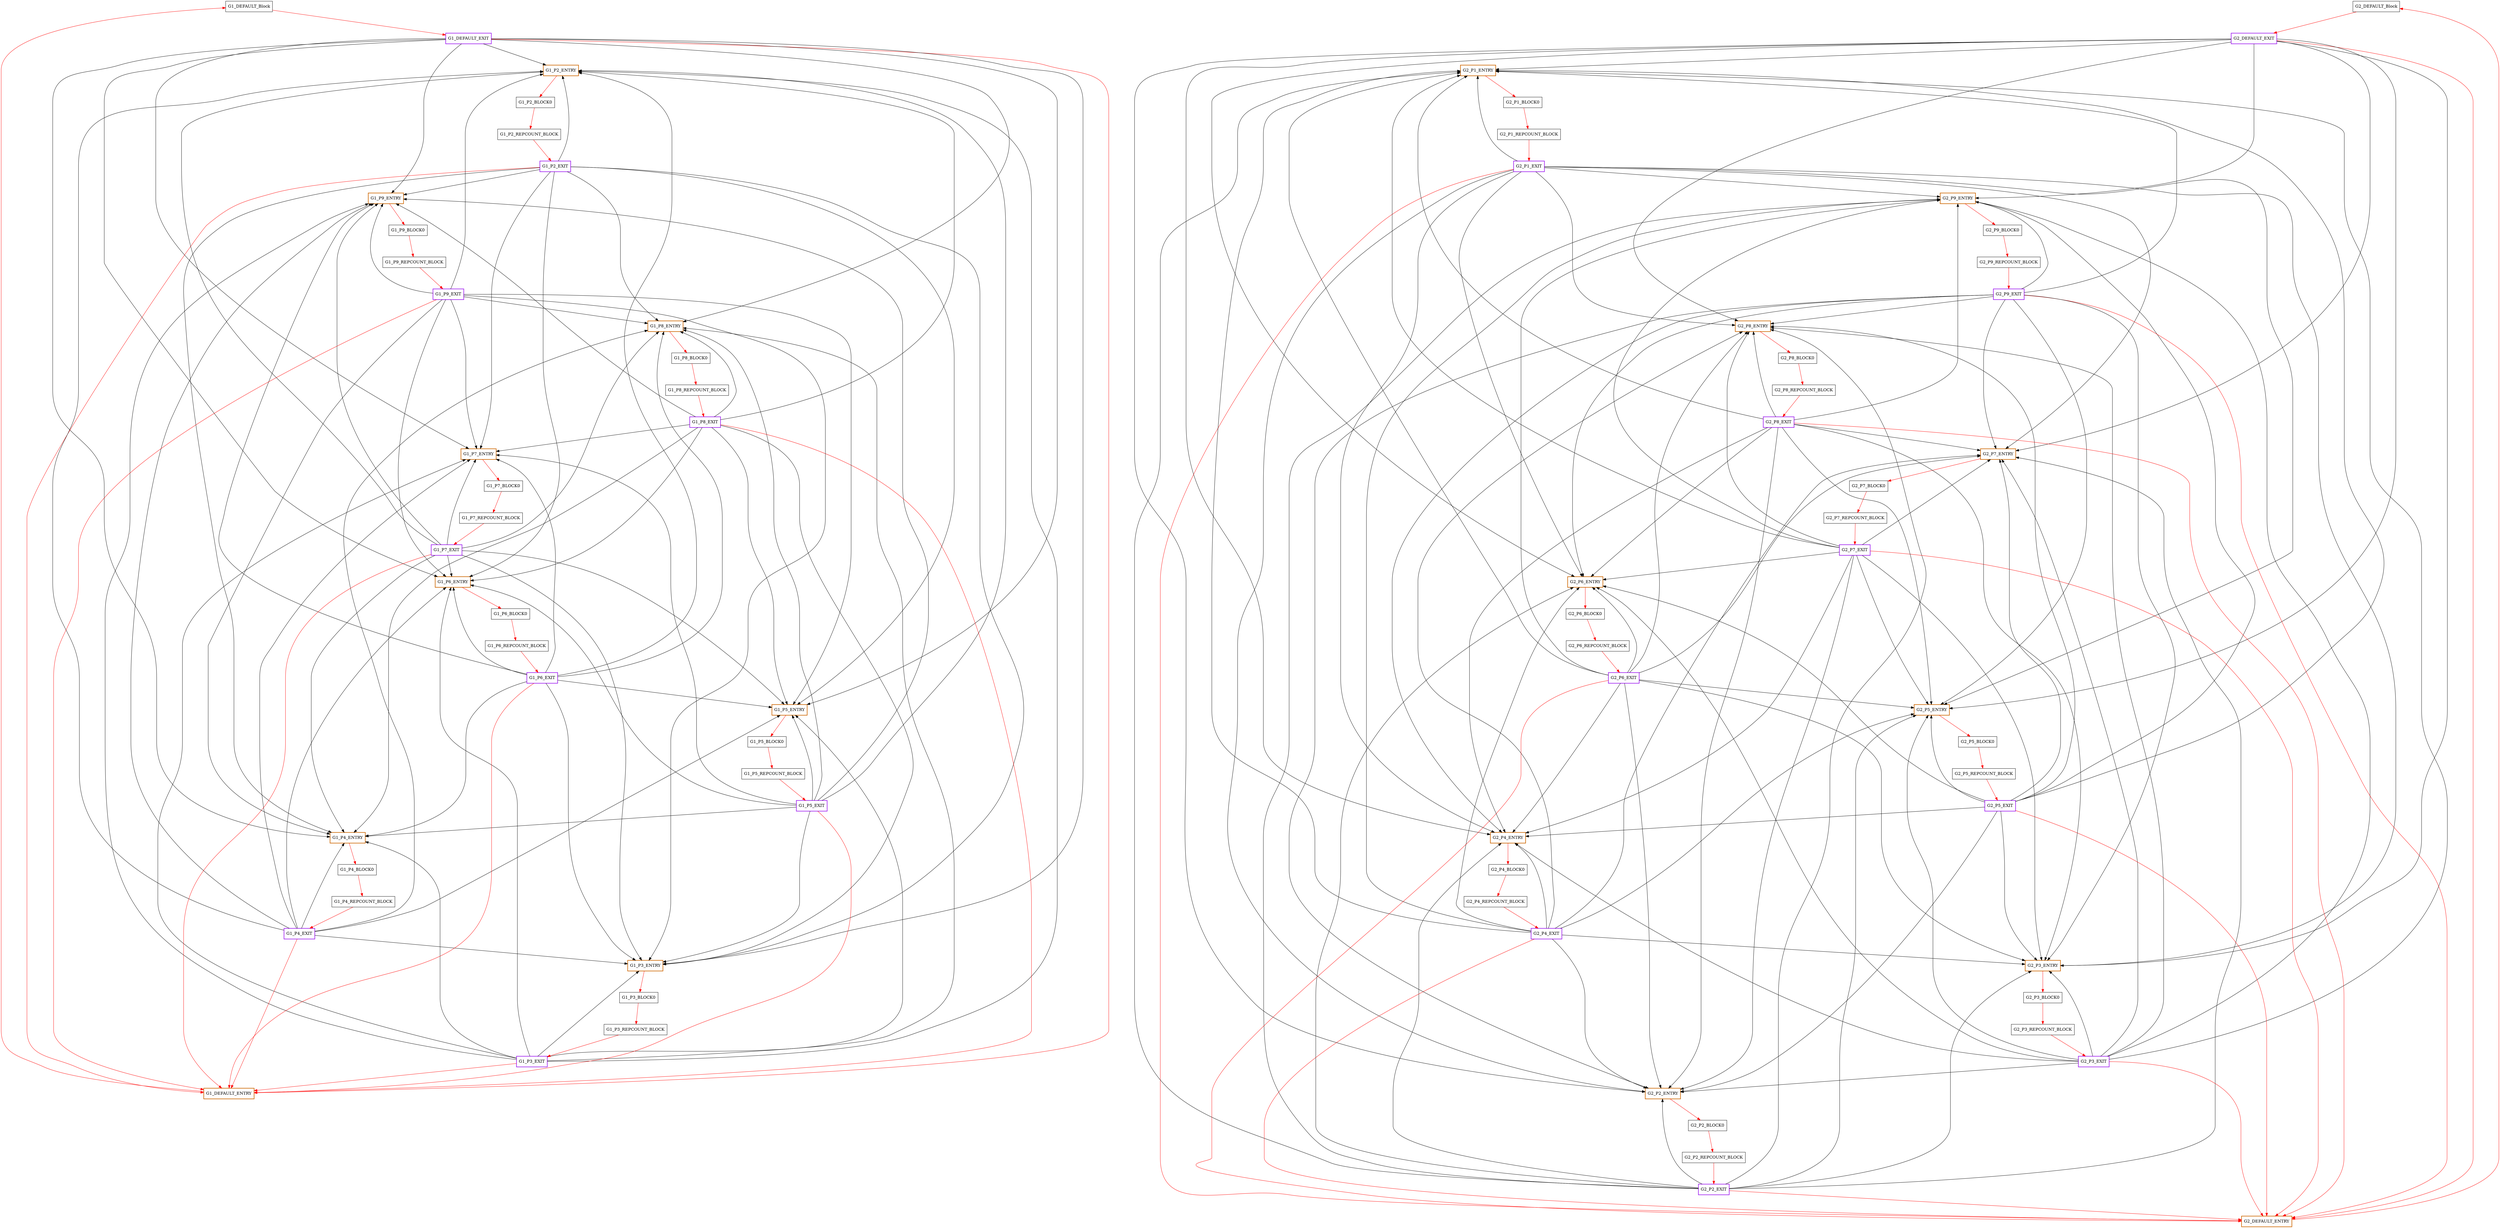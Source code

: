 digraph G {
graph [root="Demo",rankdir   = TB, nodesep           = 0.6, mindist     = 1.0, ranksep = 1.0, overlap = false]
node [style     = "filled", fillcolor = "white", color = "black"]
G1_DEFAULT_Block[cpu="0", flags="0x00000007", type="block", tperiod="100000000", pattern="G1_DEFAULT", patentry="false", patexit="false", beamproc="undefined", bpentry="false", bpexit="false", qlo="false", qhi="false", qil="false", shape     = "rectangle", fillcolor = "white"];
G1_DEFAULT_ENTRY[cpu="0", flags="0x00002007", type="block", tperiod="100000000", pattern="G1_DEFAULT", patentry="true", patexit="false", beamproc="undefined", bpentry="false", bpexit="false", qlo="false", qhi="false", qil="false", shape     = "rectangle", fillcolor = "white", penwidth=2, color = "darkorange3"];
G1_DEFAULT_EXIT[cpu="0", flags="0x00108007", type="block", tperiod="100000000", pattern="G1_DEFAULT", patentry="false", patexit="true", beamproc="undefined", bpentry="false", bpexit="false", qlo="true", qhi="false", qil="false", shape     = "rectangle", fillcolor = "white", penwidth=2, color = "purple"];
G1_P2_BLOCK0[cpu="0", flags="0x00000007", type="block", tperiod="100000000", pattern="G1_P2", patentry="false", patexit="false", beamproc="undefined", bpentry="false", bpexit="false", qlo="false", qhi="false", qil="false", shape     = "rectangle", fillcolor = "white"];
G1_P2_ENTRY[cpu="0", flags="0x00002007", type="block", tperiod="100000000", pattern="G1_P2", patentry="true", patexit="false", beamproc="undefined", bpentry="false", bpexit="false", qlo="false", qhi="false", qil="false", shape     = "rectangle", fillcolor = "white", penwidth=2, color = "darkorange3"];
G1_P2_EXIT[cpu="0", flags="0x00708007", type="block", tperiod="100000000", pattern="G1_P2", patentry="false", patexit="true", beamproc="undefined", bpentry="false", bpexit="false", qlo="true", qhi="true", qil="true", shape     = "rectangle", fillcolor = "white", penwidth=2, color = "purple"];
G1_P2_REPCOUNT_BLOCK[cpu="0", flags="0x00100007", type="block", tperiod="0", pattern="G1_P2", patentry="false", patexit="false", beamproc="undefined", bpentry="false", bpexit="false", qlo="true", qhi="false", qil="false", shape     = "rectangle", fillcolor = "white"];
G1_P3_BLOCK0[cpu="0", flags="0x00000007", type="block", tperiod="100000000", pattern="G1_P3", patentry="false", patexit="false", beamproc="undefined", bpentry="false", bpexit="false", qlo="false", qhi="false", qil="false", shape     = "rectangle", fillcolor = "white"];
G1_P3_ENTRY[cpu="0", flags="0x00002007", type="block", tperiod="100000000", pattern="G1_P3", patentry="true", patexit="false", beamproc="undefined", bpentry="false", bpexit="false", qlo="false", qhi="false", qil="false", shape     = "rectangle", fillcolor = "white", penwidth=2, color = "darkorange3"];
G1_P3_EXIT[cpu="0", flags="0x00708007", type="block", tperiod="100000000", pattern="G1_P3", patentry="false", patexit="true", beamproc="undefined", bpentry="false", bpexit="false", qlo="true", qhi="true", qil="true", shape     = "rectangle", fillcolor = "white", penwidth=2, color = "purple"];
G1_P3_REPCOUNT_BLOCK[cpu="0", flags="0x00100007", type="block", tperiod="0", pattern="G1_P3", patentry="false", patexit="false", beamproc="undefined", bpentry="false", bpexit="false", qlo="true", qhi="false", qil="false", shape     = "rectangle", fillcolor = "white"];
G1_P4_BLOCK0[cpu="0", flags="0x00000007", type="block", tperiod="100000000", pattern="G1_P4", patentry="false", patexit="false", beamproc="undefined", bpentry="false", bpexit="false", qlo="false", qhi="false", qil="false", shape     = "rectangle", fillcolor = "white"];
G1_P4_ENTRY[cpu="0", flags="0x00002007", type="block", tperiod="100000000", pattern="G1_P4", patentry="true", patexit="false", beamproc="undefined", bpentry="false", bpexit="false", qlo="false", qhi="false", qil="false", shape     = "rectangle", fillcolor = "white", penwidth=2, color = "darkorange3"];
G1_P4_EXIT[cpu="0", flags="0x00708007", type="block", tperiod="100000000", pattern="G1_P4", patentry="false", patexit="true", beamproc="undefined", bpentry="false", bpexit="false", qlo="true", qhi="true", qil="true", shape     = "rectangle", fillcolor = "white", penwidth=2, color = "purple"];
G1_P4_REPCOUNT_BLOCK[cpu="0", flags="0x00100007", type="block", tperiod="0", pattern="G1_P4", patentry="false", patexit="false", beamproc="undefined", bpentry="false", bpexit="false", qlo="true", qhi="false", qil="false", shape     = "rectangle", fillcolor = "white"];
G1_P5_BLOCK0[cpu="0", flags="0x00000007", type="block", tperiod="100000000", pattern="G1_P5", patentry="false", patexit="false", beamproc="undefined", bpentry="false", bpexit="false", qlo="false", qhi="false", qil="false", shape     = "rectangle", fillcolor = "white"];
G1_P5_ENTRY[cpu="0", flags="0x00002007", type="block", tperiod="100000000", pattern="G1_P5", patentry="true", patexit="false", beamproc="undefined", bpentry="false", bpexit="false", qlo="false", qhi="false", qil="false", shape     = "rectangle", fillcolor = "white", penwidth=2, color = "darkorange3"];
G1_P5_EXIT[cpu="0", flags="0x00708007", type="block", tperiod="100000000", pattern="G1_P5", patentry="false", patexit="true", beamproc="undefined", bpentry="false", bpexit="false", qlo="true", qhi="true", qil="true", shape     = "rectangle", fillcolor = "white", penwidth=2, color = "purple"];
G1_P5_REPCOUNT_BLOCK[cpu="0", flags="0x00100007", type="block", tperiod="0", pattern="G1_P5", patentry="false", patexit="false", beamproc="undefined", bpentry="false", bpexit="false", qlo="true", qhi="false", qil="false", shape     = "rectangle", fillcolor = "white"];
G1_P6_BLOCK0[cpu="0", flags="0x00000007", type="block", tperiod="100000000", pattern="G1_P6", patentry="false", patexit="false", beamproc="undefined", bpentry="false", bpexit="false", qlo="false", qhi="false", qil="false", shape     = "rectangle", fillcolor = "white"];
G1_P6_ENTRY[cpu="0", flags="0x00002007", type="block", tperiod="100000000", pattern="G1_P6", patentry="true", patexit="false", beamproc="undefined", bpentry="false", bpexit="false", qlo="false", qhi="false", qil="false", shape     = "rectangle", fillcolor = "white", penwidth=2, color = "darkorange3"];
G1_P6_EXIT[cpu="0", flags="0x00708007", type="block", tperiod="100000000", pattern="G1_P6", patentry="false", patexit="true", beamproc="undefined", bpentry="false", bpexit="false", qlo="true", qhi="true", qil="true", shape     = "rectangle", fillcolor = "white", penwidth=2, color = "purple"];
G1_P6_REPCOUNT_BLOCK[cpu="0", flags="0x00100007", type="block", tperiod="0", pattern="G1_P6", patentry="false", patexit="false", beamproc="undefined", bpentry="false", bpexit="false", qlo="true", qhi="false", qil="false", shape     = "rectangle", fillcolor = "white"];
G1_P7_BLOCK0[cpu="0", flags="0x00000007", type="block", tperiod="100000000", pattern="G1_P7", patentry="false", patexit="false", beamproc="undefined", bpentry="false", bpexit="false", qlo="false", qhi="false", qil="false", shape     = "rectangle", fillcolor = "white"];
G1_P7_ENTRY[cpu="0", flags="0x00002007", type="block", tperiod="100000000", pattern="G1_P7", patentry="true", patexit="false", beamproc="undefined", bpentry="false", bpexit="false", qlo="false", qhi="false", qil="false", shape     = "rectangle", fillcolor = "white", penwidth=2, color = "darkorange3"];
G1_P7_EXIT[cpu="0", flags="0x00708007", type="block", tperiod="100000000", pattern="G1_P7", patentry="false", patexit="true", beamproc="undefined", bpentry="false", bpexit="false", qlo="true", qhi="true", qil="true", shape     = "rectangle", fillcolor = "white", penwidth=2, color = "purple"];
G1_P7_REPCOUNT_BLOCK[cpu="0", flags="0x00100007", type="block", tperiod="0", pattern="G1_P7", patentry="false", patexit="false", beamproc="undefined", bpentry="false", bpexit="false", qlo="true", qhi="false", qil="false", shape     = "rectangle", fillcolor = "white"];
G1_P8_BLOCK0[cpu="0", flags="0x00000007", type="block", tperiod="100000000", pattern="G1_P8", patentry="false", patexit="false", beamproc="undefined", bpentry="false", bpexit="false", qlo="false", qhi="false", qil="false", shape     = "rectangle", fillcolor = "white"];
G1_P8_ENTRY[cpu="0", flags="0x00002007", type="block", tperiod="100000000", pattern="G1_P8", patentry="true", patexit="false", beamproc="undefined", bpentry="false", bpexit="false", qlo="false", qhi="false", qil="false", shape     = "rectangle", fillcolor = "white", penwidth=2, color = "darkorange3"];
G1_P8_EXIT[cpu="0", flags="0x00708007", type="block", tperiod="100000000", pattern="G1_P8", patentry="false", patexit="true", beamproc="undefined", bpentry="false", bpexit="false", qlo="true", qhi="true", qil="true", shape     = "rectangle", fillcolor = "white", penwidth=2, color = "purple"];
G1_P8_REPCOUNT_BLOCK[cpu="0", flags="0x00100007", type="block", tperiod="0", pattern="G1_P8", patentry="false", patexit="false", beamproc="undefined", bpentry="false", bpexit="false", qlo="true", qhi="false", qil="false", shape     = "rectangle", fillcolor = "white"];
G1_P9_BLOCK0[cpu="0", flags="0x00000007", type="block", tperiod="100000000", pattern="G1_P9", patentry="false", patexit="false", beamproc="undefined", bpentry="false", bpexit="false", qlo="false", qhi="false", qil="false", shape     = "rectangle", fillcolor = "white"];
G1_P9_ENTRY[cpu="0", flags="0x00002007", type="block", tperiod="100000000", pattern="G1_P9", patentry="true", patexit="false", beamproc="undefined", bpentry="false", bpexit="false", qlo="false", qhi="false", qil="false", shape     = "rectangle", fillcolor = "white", penwidth=2, color = "darkorange3"];
G1_P9_EXIT[cpu="0", flags="0x00708007", type="block", tperiod="100000000", pattern="G1_P9", patentry="false", patexit="true", beamproc="undefined", bpentry="false", bpexit="false", qlo="true", qhi="true", qil="true", shape     = "rectangle", fillcolor = "white", penwidth=2, color = "purple"];
G1_P9_REPCOUNT_BLOCK[cpu="0", flags="0x00100007", type="block", tperiod="0", pattern="G1_P9", patentry="false", patexit="false", beamproc="undefined", bpentry="false", bpexit="false", qlo="true", qhi="false", qil="false", shape     = "rectangle", fillcolor = "white"];
G2_DEFAULT_Block[cpu="1", flags="0x00000007", type="block", tperiod="100000000", pattern="G2_DEFAULT", patentry="false", patexit="false", beamproc="undefined", bpentry="false", bpexit="false", qlo="false", qhi="false", qil="false", shape     = "rectangle", fillcolor = "white"];
G2_DEFAULT_ENTRY[cpu="1", flags="0x00002007", type="block", tperiod="100000000", pattern="G2_DEFAULT", patentry="true", patexit="false", beamproc="undefined", bpentry="false", bpexit="false", qlo="false", qhi="false", qil="false", shape     = "rectangle", fillcolor = "white", penwidth=2, color = "darkorange3"];
G2_DEFAULT_EXIT[cpu="1", flags="0x00108007", type="block", tperiod="100000000", pattern="G2_DEFAULT", patentry="false", patexit="true", beamproc="undefined", bpentry="false", bpexit="false", qlo="true", qhi="false", qil="false", shape     = "rectangle", fillcolor = "white", penwidth=2, color = "purple"];
G2_P1_BLOCK0[cpu="1", flags="0x00000007", type="block", tperiod="100000000", pattern="G2_P1", patentry="false", patexit="false", beamproc="undefined", bpentry="false", bpexit="false", qlo="false", qhi="false", qil="false", shape     = "rectangle", fillcolor = "white"];
G2_P1_ENTRY[cpu="1", flags="0x00002007", type="block", tperiod="100000000", pattern="G2_P1", patentry="true", patexit="false", beamproc="undefined", bpentry="false", bpexit="false", qlo="false", qhi="false", qil="false", shape     = "rectangle", fillcolor = "white", penwidth=2, color = "darkorange3"];
G2_P1_EXIT[cpu="1", flags="0x00708007", type="block", tperiod="100000000", pattern="G2_P1", patentry="false", patexit="true", beamproc="undefined", bpentry="false", bpexit="false", qlo="true", qhi="true", qil="true", shape     = "rectangle", fillcolor = "white", penwidth=2, color = "purple"];
G2_P1_REPCOUNT_BLOCK[cpu="1", flags="0x00100007", type="block", tperiod="0", pattern="G2_P1", patentry="false", patexit="false", beamproc="undefined", bpentry="false", bpexit="false", qlo="true", qhi="false", qil="false", shape     = "rectangle", fillcolor = "white"];
G2_P2_BLOCK0[cpu="1", flags="0x00000007", type="block", tperiod="100000000", pattern="G2_P2", patentry="false", patexit="false", beamproc="undefined", bpentry="false", bpexit="false", qlo="false", qhi="false", qil="false", shape     = "rectangle", fillcolor = "white"];
G2_P2_ENTRY[cpu="1", flags="0x00002007", type="block", tperiod="100000000", pattern="G2_P2", patentry="true", patexit="false", beamproc="undefined", bpentry="false", bpexit="false", qlo="false", qhi="false", qil="false", shape     = "rectangle", fillcolor = "white", penwidth=2, color = "darkorange3"];
G2_P2_EXIT[cpu="1", flags="0x00708007", type="block", tperiod="100000000", pattern="G2_P2", patentry="false", patexit="true", beamproc="undefined", bpentry="false", bpexit="false", qlo="true", qhi="true", qil="true", shape     = "rectangle", fillcolor = "white", penwidth=2, color = "purple"];
G2_P2_REPCOUNT_BLOCK[cpu="1", flags="0x00100007", type="block", tperiod="0", pattern="G2_P2", patentry="false", patexit="false", beamproc="undefined", bpentry="false", bpexit="false", qlo="true", qhi="false", qil="false", shape     = "rectangle", fillcolor = "white"];
G2_P3_BLOCK0[cpu="1", flags="0x00000007", type="block", tperiod="100000000", pattern="G2_P3", patentry="false", patexit="false", beamproc="undefined", bpentry="false", bpexit="false", qlo="false", qhi="false", qil="false", shape     = "rectangle", fillcolor = "white"];
G2_P3_ENTRY[cpu="1", flags="0x00002007", type="block", tperiod="100000000", pattern="G2_P3", patentry="true", patexit="false", beamproc="undefined", bpentry="false", bpexit="false", qlo="false", qhi="false", qil="false", shape     = "rectangle", fillcolor = "white", penwidth=2, color = "darkorange3"];
G2_P3_EXIT[cpu="1", flags="0x00708007", type="block", tperiod="100000000", pattern="G2_P3", patentry="false", patexit="true", beamproc="undefined", bpentry="false", bpexit="false", qlo="true", qhi="true", qil="true", shape     = "rectangle", fillcolor = "white", penwidth=2, color = "purple"];
G2_P3_REPCOUNT_BLOCK[cpu="1", flags="0x00100007", type="block", tperiod="0", pattern="G2_P3", patentry="false", patexit="false", beamproc="undefined", bpentry="false", bpexit="false", qlo="true", qhi="false", qil="false", shape     = "rectangle", fillcolor = "white"];
G2_P4_BLOCK0[cpu="1", flags="0x00000007", type="block", tperiod="100000000", pattern="G2_P4", patentry="false", patexit="false", beamproc="undefined", bpentry="false", bpexit="false", qlo="false", qhi="false", qil="false", shape     = "rectangle", fillcolor = "white"];
G2_P4_ENTRY[cpu="1", flags="0x00002007", type="block", tperiod="100000000", pattern="G2_P4", patentry="true", patexit="false", beamproc="undefined", bpentry="false", bpexit="false", qlo="false", qhi="false", qil="false", shape     = "rectangle", fillcolor = "white", penwidth=2, color = "darkorange3"];
G2_P4_EXIT[cpu="1", flags="0x00708007", type="block", tperiod="100000000", pattern="G2_P4", patentry="false", patexit="true", beamproc="undefined", bpentry="false", bpexit="false", qlo="true", qhi="true", qil="true", shape     = "rectangle", fillcolor = "white", penwidth=2, color = "purple"];
G2_P4_REPCOUNT_BLOCK[cpu="1", flags="0x00100007", type="block", tperiod="0", pattern="G2_P4", patentry="false", patexit="false", beamproc="undefined", bpentry="false", bpexit="false", qlo="true", qhi="false", qil="false", shape     = "rectangle", fillcolor = "white"];
G2_P5_BLOCK0[cpu="1", flags="0x00000007", type="block", tperiod="100000000", pattern="G2_P5", patentry="false", patexit="false", beamproc="undefined", bpentry="false", bpexit="false", qlo="false", qhi="false", qil="false", shape     = "rectangle", fillcolor = "white"];
G2_P5_ENTRY[cpu="1", flags="0x00002007", type="block", tperiod="100000000", pattern="G2_P5", patentry="true", patexit="false", beamproc="undefined", bpentry="false", bpexit="false", qlo="false", qhi="false", qil="false", shape     = "rectangle", fillcolor = "white", penwidth=2, color = "darkorange3"];
G2_P5_EXIT[cpu="1", flags="0x00708007", type="block", tperiod="100000000", pattern="G2_P5", patentry="false", patexit="true", beamproc="undefined", bpentry="false", bpexit="false", qlo="true", qhi="true", qil="true", shape     = "rectangle", fillcolor = "white", penwidth=2, color = "purple"];
G2_P5_REPCOUNT_BLOCK[cpu="1", flags="0x00100007", type="block", tperiod="0", pattern="G2_P5", patentry="false", patexit="false", beamproc="undefined", bpentry="false", bpexit="false", qlo="true", qhi="false", qil="false", shape     = "rectangle", fillcolor = "white"];
G2_P6_BLOCK0[cpu="1", flags="0x00000007", type="block", tperiod="100000000", pattern="G2_P6", patentry="false", patexit="false", beamproc="undefined", bpentry="false", bpexit="false", qlo="false", qhi="false", qil="false", shape     = "rectangle", fillcolor = "white"];
G2_P6_ENTRY[cpu="1", flags="0x00002007", type="block", tperiod="100000000", pattern="G2_P6", patentry="true", patexit="false", beamproc="undefined", bpentry="false", bpexit="false", qlo="false", qhi="false", qil="false", shape     = "rectangle", fillcolor = "white", penwidth=2, color = "darkorange3"];
G2_P6_EXIT[cpu="1", flags="0x00708007", type="block", tperiod="100000000", pattern="G2_P6", patentry="false", patexit="true", beamproc="undefined", bpentry="false", bpexit="false", qlo="true", qhi="true", qil="true", shape     = "rectangle", fillcolor = "white", penwidth=2, color = "purple"];
G2_P6_REPCOUNT_BLOCK[cpu="1", flags="0x00100007", type="block", tperiod="0", pattern="G2_P6", patentry="false", patexit="false", beamproc="undefined", bpentry="false", bpexit="false", qlo="true", qhi="false", qil="false", shape     = "rectangle", fillcolor = "white"];
G2_P7_BLOCK0[cpu="1", flags="0x00000007", type="block", tperiod="100000000", pattern="G2_P7", patentry="false", patexit="false", beamproc="undefined", bpentry="false", bpexit="false", qlo="false", qhi="false", qil="false", shape     = "rectangle", fillcolor = "white"];
G2_P7_ENTRY[cpu="1", flags="0x00002007", type="block", tperiod="100000000", pattern="G2_P7", patentry="true", patexit="false", beamproc="undefined", bpentry="false", bpexit="false", qlo="false", qhi="false", qil="false", shape     = "rectangle", fillcolor = "white", penwidth=2, color = "darkorange3"];
G2_P7_EXIT[cpu="1", flags="0x00708007", type="block", tperiod="100000000", pattern="G2_P7", patentry="false", patexit="true", beamproc="undefined", bpentry="false", bpexit="false", qlo="true", qhi="true", qil="true", shape     = "rectangle", fillcolor = "white", penwidth=2, color = "purple"];
G2_P7_REPCOUNT_BLOCK[cpu="1", flags="0x00100007", type="block", tperiod="0", pattern="G2_P7", patentry="false", patexit="false", beamproc="undefined", bpentry="false", bpexit="false", qlo="true", qhi="false", qil="false", shape     = "rectangle", fillcolor = "white"];
G2_P8_BLOCK0[cpu="1", flags="0x00000007", type="block", tperiod="100000000", pattern="G2_P8", patentry="false", patexit="false", beamproc="undefined", bpentry="false", bpexit="false", qlo="false", qhi="false", qil="false", shape     = "rectangle", fillcolor = "white"];
G2_P8_ENTRY[cpu="1", flags="0x00002007", type="block", tperiod="100000000", pattern="G2_P8", patentry="true", patexit="false", beamproc="undefined", bpentry="false", bpexit="false", qlo="false", qhi="false", qil="false", shape     = "rectangle", fillcolor = "white", penwidth=2, color = "darkorange3"];
G2_P8_EXIT[cpu="1", flags="0x00708007", type="block", tperiod="100000000", pattern="G2_P8", patentry="false", patexit="true", beamproc="undefined", bpentry="false", bpexit="false", qlo="true", qhi="true", qil="true", shape     = "rectangle", fillcolor = "white", penwidth=2, color = "purple"];
G2_P8_REPCOUNT_BLOCK[cpu="1", flags="0x00100007", type="block", tperiod="0", pattern="G2_P8", patentry="false", patexit="false", beamproc="undefined", bpentry="false", bpexit="false", qlo="true", qhi="false", qil="false", shape     = "rectangle", fillcolor = "white"];
G2_P9_BLOCK0[cpu="1", flags="0x00000007", type="block", tperiod="100000000", pattern="G2_P9", patentry="false", patexit="false", beamproc="undefined", bpentry="false", bpexit="false", qlo="false", qhi="false", qil="false", shape     = "rectangle", fillcolor = "white"];
G2_P9_ENTRY[cpu="1", flags="0x00002007", type="block", tperiod="100000000", pattern="G2_P9", patentry="true", patexit="false", beamproc="undefined", bpentry="false", bpexit="false", qlo="false", qhi="false", qil="false", shape     = "rectangle", fillcolor = "white", penwidth=2, color = "darkorange3"];
G2_P9_EXIT[cpu="1", flags="0x00708007", type="block", tperiod="100000000", pattern="G2_P9", patentry="false", patexit="true", beamproc="undefined", bpentry="false", bpexit="false", qlo="true", qhi="true", qil="true", shape     = "rectangle", fillcolor = "white", penwidth=2, color = "purple"];
G2_P9_REPCOUNT_BLOCK[cpu="1", flags="0x00100007", type="block", tperiod="0", pattern="G2_P9", patentry="false", patexit="false", beamproc="undefined", bpentry="false", bpexit="false", qlo="true", qhi="false", qil="false", shape     = "rectangle", fillcolor = "white"];
G2_P9_ENTRY->G2_P9_BLOCK0 [type="defdst", color     = "red"];
G2_P8_BLOCK0->G2_P8_REPCOUNT_BLOCK [type="defdst", color     = "red"];
G2_P7_ENTRY->G2_P7_BLOCK0 [type="defdst", color     = "red"];
G2_P5_BLOCK0->G2_P5_REPCOUNT_BLOCK [type="defdst", color     = "red"];
G2_P4_ENTRY->G2_P4_BLOCK0 [type="defdst", color     = "red"];
G2_P4_BLOCK0->G2_P4_REPCOUNT_BLOCK [type="defdst", color     = "red"];
G2_P2_BLOCK0->G2_P2_REPCOUNT_BLOCK [type="defdst", color     = "red"];
G2_P1_ENTRY->G2_P1_BLOCK0 [type="defdst", color     = "red"];
G2_P1_BLOCK0->G2_P1_REPCOUNT_BLOCK [type="defdst", color     = "red"];
G2_DEFAULT_Block->G2_DEFAULT_EXIT [type="defdst", color     = "red"];
G2_P7_BLOCK0->G2_P7_REPCOUNT_BLOCK [type="defdst", color     = "red"];
G1_P7_BLOCK0->G1_P7_REPCOUNT_BLOCK [type="defdst", color     = "red"];
G1_P2_BLOCK0->G1_P2_REPCOUNT_BLOCK [type="defdst", color     = "red"];
G1_DEFAULT_Block->G1_DEFAULT_EXIT [type="defdst", color     = "red"];
G2_P3_BLOCK0->G2_P3_REPCOUNT_BLOCK [type="defdst", color     = "red"];
G2_DEFAULT_ENTRY->G2_DEFAULT_Block [type="defdst", color     = "red"];
G2_P8_ENTRY->G2_P8_BLOCK0 [type="defdst", color     = "red"];
G1_P9_BLOCK0->G1_P9_REPCOUNT_BLOCK [type="defdst", color     = "red"];
G2_P6_BLOCK0->G2_P6_REPCOUNT_BLOCK [type="defdst", color     = "red"];
G1_P4_BLOCK0->G1_P4_REPCOUNT_BLOCK [type="defdst", color     = "red"];
G2_P9_BLOCK0->G2_P9_REPCOUNT_BLOCK [type="defdst", color     = "red"];
G2_P3_ENTRY->G2_P3_BLOCK0 [type="defdst", color     = "red"];
G1_P8_ENTRY->G1_P8_BLOCK0 [type="defdst", color     = "red"];
G1_DEFAULT_ENTRY->G1_DEFAULT_Block [type="defdst", color     = "red"];
G2_P6_ENTRY->G2_P6_BLOCK0 [type="defdst", color     = "red"];
G1_P8_BLOCK0->G1_P8_REPCOUNT_BLOCK [type="defdst", color     = "red"];
G2_P5_ENTRY->G2_P5_BLOCK0 [type="defdst", color     = "red"];
G1_P7_ENTRY->G1_P7_BLOCK0 [type="defdst", color     = "red"];
G1_P5_BLOCK0->G1_P5_REPCOUNT_BLOCK [type="defdst", color     = "red"];
G1_P6_BLOCK0->G1_P6_REPCOUNT_BLOCK [type="defdst", color     = "red"];
G1_P5_ENTRY->G1_P5_BLOCK0 [type="defdst", color     = "red"];
G1_P3_BLOCK0->G1_P3_REPCOUNT_BLOCK [type="defdst", color     = "red"];
G1_P2_ENTRY->G1_P2_BLOCK0 [type="defdst", color     = "red"];
G1_P3_ENTRY->G1_P3_BLOCK0 [type="defdst", color     = "red"];
G1_P9_ENTRY->G1_P9_BLOCK0 [type="defdst", color     = "red"];
G1_P4_ENTRY->G1_P4_BLOCK0 [type="defdst", color     = "red"];
G2_P2_ENTRY->G2_P2_BLOCK0 [type="defdst", color     = "red"];
G1_P6_ENTRY->G1_P6_BLOCK0 [type="defdst", color     = "red"];
G2_P3_REPCOUNT_BLOCK->G2_P3_EXIT [type="defdst", color     = "red"];
G2_P8_REPCOUNT_BLOCK->G2_P8_EXIT [type="defdst", color     = "red"];
G2_P1_REPCOUNT_BLOCK->G2_P1_EXIT [type="defdst", color     = "red"];
G1_P8_REPCOUNT_BLOCK->G1_P8_EXIT [type="defdst", color     = "red"];
G2_P4_EXIT->G2_DEFAULT_ENTRY [type="defdst", color     = "red"];
G2_P4_EXIT->G2_P1_ENTRY [type="altdst", color     = "black"];
G2_P4_EXIT->G2_P2_ENTRY [type="altdst", color     = "black"];
G2_P4_EXIT->G2_P3_ENTRY [type="altdst", color     = "black"];
G2_P4_EXIT->G2_P4_ENTRY [type="altdst", color     = "black"];
G2_P4_EXIT->G2_P5_ENTRY [type="altdst", color     = "black"];
G2_P4_EXIT->G2_P6_ENTRY [type="altdst", color     = "black"];
G2_P4_EXIT->G2_P7_ENTRY [type="altdst", color     = "black"];
G2_P4_EXIT->G2_P8_ENTRY [type="altdst", color     = "black"];
G2_P4_EXIT->G2_P9_ENTRY [type="altdst", color     = "black"];
G1_P3_REPCOUNT_BLOCK->G1_P3_EXIT [type="defdst", color     = "red"];
G1_P9_EXIT->G1_DEFAULT_ENTRY [type="defdst", color     = "red"];
G1_P9_EXIT->G1_P2_ENTRY [type="altdst", color     = "black"];
G1_P9_EXIT->G1_P3_ENTRY [type="altdst", color     = "black"];
G1_P9_EXIT->G1_P4_ENTRY [type="altdst", color     = "black"];
G1_P9_EXIT->G1_P5_ENTRY [type="altdst", color     = "black"];
G1_P9_EXIT->G1_P6_ENTRY [type="altdst", color     = "black"];
G1_P9_EXIT->G1_P7_ENTRY [type="altdst", color     = "black"];
G1_P9_EXIT->G1_P8_ENTRY [type="altdst", color     = "black"];
G1_P9_EXIT->G1_P9_ENTRY [type="altdst", color     = "black"];
G1_P7_EXIT->G1_DEFAULT_ENTRY [type="defdst", color     = "red"];
G1_P7_EXIT->G1_P2_ENTRY [type="altdst", color     = "black"];
G1_P7_EXIT->G1_P3_ENTRY [type="altdst", color     = "black"];
G1_P7_EXIT->G1_P4_ENTRY [type="altdst", color     = "black"];
G1_P7_EXIT->G1_P5_ENTRY [type="altdst", color     = "black"];
G1_P7_EXIT->G1_P6_ENTRY [type="altdst", color     = "black"];
G1_P7_EXIT->G1_P7_ENTRY [type="altdst", color     = "black"];
G1_P7_EXIT->G1_P8_ENTRY [type="altdst", color     = "black"];
G1_P7_EXIT->G1_P9_ENTRY [type="altdst", color     = "black"];
G1_P8_EXIT->G1_DEFAULT_ENTRY [type="defdst", color     = "red"];
G1_P8_EXIT->G1_P2_ENTRY [type="altdst", color     = "black"];
G1_P8_EXIT->G1_P3_ENTRY [type="altdst", color     = "black"];
G1_P8_EXIT->G1_P4_ENTRY [type="altdst", color     = "black"];
G1_P8_EXIT->G1_P5_ENTRY [type="altdst", color     = "black"];
G1_P8_EXIT->G1_P6_ENTRY [type="altdst", color     = "black"];
G1_P8_EXIT->G1_P7_ENTRY [type="altdst", color     = "black"];
G1_P8_EXIT->G1_P8_ENTRY [type="altdst", color     = "black"];
G1_P8_EXIT->G1_P9_ENTRY [type="altdst", color     = "black"];
G1_P6_REPCOUNT_BLOCK->G1_P6_EXIT [type="defdst", color     = "red"];
G1_P6_EXIT->G1_DEFAULT_ENTRY [type="defdst", color     = "red"];
G1_P6_EXIT->G1_P2_ENTRY [type="altdst", color     = "black"];
G1_P6_EXIT->G1_P3_ENTRY [type="altdst", color     = "black"];
G1_P6_EXIT->G1_P4_ENTRY [type="altdst", color     = "black"];
G1_P6_EXIT->G1_P5_ENTRY [type="altdst", color     = "black"];
G1_P6_EXIT->G1_P6_ENTRY [type="altdst", color     = "black"];
G1_P6_EXIT->G1_P7_ENTRY [type="altdst", color     = "black"];
G1_P6_EXIT->G1_P8_ENTRY [type="altdst", color     = "black"];
G1_P6_EXIT->G1_P9_ENTRY [type="altdst", color     = "black"];
G1_DEFAULT_EXIT->G1_DEFAULT_ENTRY [type="defdst", color     = "red"];
G1_DEFAULT_EXIT->G1_P2_ENTRY [type="altdst", color     = "black"];
G1_DEFAULT_EXIT->G1_P3_ENTRY [type="altdst", color     = "black"];
G1_DEFAULT_EXIT->G1_P4_ENTRY [type="altdst", color     = "black"];
G1_DEFAULT_EXIT->G1_P5_ENTRY [type="altdst", color     = "black"];
G1_DEFAULT_EXIT->G1_P6_ENTRY [type="altdst", color     = "black"];
G1_DEFAULT_EXIT->G1_P7_ENTRY [type="altdst", color     = "black"];
G1_DEFAULT_EXIT->G1_P8_ENTRY [type="altdst", color     = "black"];
G1_DEFAULT_EXIT->G1_P9_ENTRY [type="altdst", color     = "black"];
G2_P2_EXIT->G2_DEFAULT_ENTRY [type="defdst", color     = "red"];
G2_P2_EXIT->G2_P1_ENTRY [type="altdst", color     = "black"];
G2_P2_EXIT->G2_P2_ENTRY [type="altdst", color     = "black"];
G2_P2_EXIT->G2_P3_ENTRY [type="altdst", color     = "black"];
G2_P2_EXIT->G2_P4_ENTRY [type="altdst", color     = "black"];
G2_P2_EXIT->G2_P5_ENTRY [type="altdst", color     = "black"];
G2_P2_EXIT->G2_P6_ENTRY [type="altdst", color     = "black"];
G2_P2_EXIT->G2_P7_ENTRY [type="altdst", color     = "black"];
G2_P2_EXIT->G2_P8_ENTRY [type="altdst", color     = "black"];
G2_P2_EXIT->G2_P9_ENTRY [type="altdst", color     = "black"];
G1_P2_REPCOUNT_BLOCK->G1_P2_EXIT [type="defdst", color     = "red"];
G1_P7_REPCOUNT_BLOCK->G1_P7_EXIT [type="defdst", color     = "red"];
G1_P4_EXIT->G1_DEFAULT_ENTRY [type="defdst", color     = "red"];
G1_P4_EXIT->G1_P2_ENTRY [type="altdst", color     = "black"];
G1_P4_EXIT->G1_P3_ENTRY [type="altdst", color     = "black"];
G1_P4_EXIT->G1_P4_ENTRY [type="altdst", color     = "black"];
G1_P4_EXIT->G1_P5_ENTRY [type="altdst", color     = "black"];
G1_P4_EXIT->G1_P6_ENTRY [type="altdst", color     = "black"];
G1_P4_EXIT->G1_P7_ENTRY [type="altdst", color     = "black"];
G1_P4_EXIT->G1_P8_ENTRY [type="altdst", color     = "black"];
G1_P4_EXIT->G1_P9_ENTRY [type="altdst", color     = "black"];
G1_P9_REPCOUNT_BLOCK->G1_P9_EXIT [type="defdst", color     = "red"];
G1_P5_REPCOUNT_BLOCK->G1_P5_EXIT [type="defdst", color     = "red"];
G2_P7_REPCOUNT_BLOCK->G2_P7_EXIT [type="defdst", color     = "red"];
G1_P5_EXIT->G1_DEFAULT_ENTRY [type="defdst", color     = "red"];
G1_P5_EXIT->G1_P2_ENTRY [type="altdst", color     = "black"];
G1_P5_EXIT->G1_P3_ENTRY [type="altdst", color     = "black"];
G1_P5_EXIT->G1_P4_ENTRY [type="altdst", color     = "black"];
G1_P5_EXIT->G1_P5_ENTRY [type="altdst", color     = "black"];
G1_P5_EXIT->G1_P6_ENTRY [type="altdst", color     = "black"];
G1_P5_EXIT->G1_P7_ENTRY [type="altdst", color     = "black"];
G1_P5_EXIT->G1_P8_ENTRY [type="altdst", color     = "black"];
G1_P5_EXIT->G1_P9_ENTRY [type="altdst", color     = "black"];
G1_P3_EXIT->G1_DEFAULT_ENTRY [type="defdst", color     = "red"];
G1_P3_EXIT->G1_P2_ENTRY [type="altdst", color     = "black"];
G1_P3_EXIT->G1_P3_ENTRY [type="altdst", color     = "black"];
G1_P3_EXIT->G1_P4_ENTRY [type="altdst", color     = "black"];
G1_P3_EXIT->G1_P5_ENTRY [type="altdst", color     = "black"];
G1_P3_EXIT->G1_P6_ENTRY [type="altdst", color     = "black"];
G1_P3_EXIT->G1_P7_ENTRY [type="altdst", color     = "black"];
G1_P3_EXIT->G1_P8_ENTRY [type="altdst", color     = "black"];
G1_P3_EXIT->G1_P9_ENTRY [type="altdst", color     = "black"];
G2_P6_REPCOUNT_BLOCK->G2_P6_EXIT [type="defdst", color     = "red"];
G1_P2_EXIT->G1_DEFAULT_ENTRY [type="defdst", color     = "red"];
G1_P2_EXIT->G1_P2_ENTRY [type="altdst", color     = "black"];
G1_P2_EXIT->G1_P3_ENTRY [type="altdst", color     = "black"];
G1_P2_EXIT->G1_P4_ENTRY [type="altdst", color     = "black"];
G1_P2_EXIT->G1_P5_ENTRY [type="altdst", color     = "black"];
G1_P2_EXIT->G1_P6_ENTRY [type="altdst", color     = "black"];
G1_P2_EXIT->G1_P7_ENTRY [type="altdst", color     = "black"];
G1_P2_EXIT->G1_P8_ENTRY [type="altdst", color     = "black"];
G1_P2_EXIT->G1_P9_ENTRY [type="altdst", color     = "black"];
G1_P4_REPCOUNT_BLOCK->G1_P4_EXIT [type="defdst", color     = "red"];
G2_P7_EXIT->G2_DEFAULT_ENTRY [type="defdst", color     = "red"];
G2_P7_EXIT->G2_P1_ENTRY [type="altdst", color     = "black"];
G2_P7_EXIT->G2_P2_ENTRY [type="altdst", color     = "black"];
G2_P7_EXIT->G2_P3_ENTRY [type="altdst", color     = "black"];
G2_P7_EXIT->G2_P4_ENTRY [type="altdst", color     = "black"];
G2_P7_EXIT->G2_P5_ENTRY [type="altdst", color     = "black"];
G2_P7_EXIT->G2_P6_ENTRY [type="altdst", color     = "black"];
G2_P7_EXIT->G2_P7_ENTRY [type="altdst", color     = "black"];
G2_P7_EXIT->G2_P8_ENTRY [type="altdst", color     = "black"];
G2_P7_EXIT->G2_P9_ENTRY [type="altdst", color     = "black"];
G2_DEFAULT_EXIT->G2_DEFAULT_ENTRY [type="defdst", color     = "red"];
G2_DEFAULT_EXIT->G2_P1_ENTRY [type="altdst", color     = "black"];
G2_DEFAULT_EXIT->G2_P2_ENTRY [type="altdst", color     = "black"];
G2_DEFAULT_EXIT->G2_P3_ENTRY [type="altdst", color     = "black"];
G2_DEFAULT_EXIT->G2_P4_ENTRY [type="altdst", color     = "black"];
G2_DEFAULT_EXIT->G2_P5_ENTRY [type="altdst", color     = "black"];
G2_DEFAULT_EXIT->G2_P6_ENTRY [type="altdst", color     = "black"];
G2_DEFAULT_EXIT->G2_P7_ENTRY [type="altdst", color     = "black"];
G2_DEFAULT_EXIT->G2_P8_ENTRY [type="altdst", color     = "black"];
G2_DEFAULT_EXIT->G2_P9_ENTRY [type="altdst", color     = "black"];
G2_P1_EXIT->G2_DEFAULT_ENTRY [type="defdst", color     = "red"];
G2_P1_EXIT->G2_P1_ENTRY [type="altdst", color     = "black"];
G2_P1_EXIT->G2_P2_ENTRY [type="altdst", color     = "black"];
G2_P1_EXIT->G2_P3_ENTRY [type="altdst", color     = "black"];
G2_P1_EXIT->G2_P4_ENTRY [type="altdst", color     = "black"];
G2_P1_EXIT->G2_P5_ENTRY [type="altdst", color     = "black"];
G2_P1_EXIT->G2_P6_ENTRY [type="altdst", color     = "black"];
G2_P1_EXIT->G2_P7_ENTRY [type="altdst", color     = "black"];
G2_P1_EXIT->G2_P8_ENTRY [type="altdst", color     = "black"];
G2_P1_EXIT->G2_P9_ENTRY [type="altdst", color     = "black"];
G2_P2_REPCOUNT_BLOCK->G2_P2_EXIT [type="defdst", color     = "red"];
G2_P6_EXIT->G2_DEFAULT_ENTRY [type="defdst", color     = "red"];
G2_P6_EXIT->G2_P1_ENTRY [type="altdst", color     = "black"];
G2_P6_EXIT->G2_P2_ENTRY [type="altdst", color     = "black"];
G2_P6_EXIT->G2_P3_ENTRY [type="altdst", color     = "black"];
G2_P6_EXIT->G2_P4_ENTRY [type="altdst", color     = "black"];
G2_P6_EXIT->G2_P5_ENTRY [type="altdst", color     = "black"];
G2_P6_EXIT->G2_P6_ENTRY [type="altdst", color     = "black"];
G2_P6_EXIT->G2_P7_ENTRY [type="altdst", color     = "black"];
G2_P6_EXIT->G2_P8_ENTRY [type="altdst", color     = "black"];
G2_P6_EXIT->G2_P9_ENTRY [type="altdst", color     = "black"];
G2_P3_EXIT->G2_DEFAULT_ENTRY [type="defdst", color     = "red"];
G2_P3_EXIT->G2_P1_ENTRY [type="altdst", color     = "black"];
G2_P3_EXIT->G2_P2_ENTRY [type="altdst", color     = "black"];
G2_P3_EXIT->G2_P3_ENTRY [type="altdst", color     = "black"];
G2_P3_EXIT->G2_P4_ENTRY [type="altdst", color     = "black"];
G2_P3_EXIT->G2_P5_ENTRY [type="altdst", color     = "black"];
G2_P3_EXIT->G2_P6_ENTRY [type="altdst", color     = "black"];
G2_P3_EXIT->G2_P7_ENTRY [type="altdst", color     = "black"];
G2_P3_EXIT->G2_P8_ENTRY [type="altdst", color     = "black"];
G2_P3_EXIT->G2_P9_ENTRY [type="altdst", color     = "black"];
G2_P5_EXIT->G2_DEFAULT_ENTRY [type="defdst", color     = "red"];
G2_P5_EXIT->G2_P1_ENTRY [type="altdst", color     = "black"];
G2_P5_EXIT->G2_P2_ENTRY [type="altdst", color     = "black"];
G2_P5_EXIT->G2_P3_ENTRY [type="altdst", color     = "black"];
G2_P5_EXIT->G2_P4_ENTRY [type="altdst", color     = "black"];
G2_P5_EXIT->G2_P5_ENTRY [type="altdst", color     = "black"];
G2_P5_EXIT->G2_P6_ENTRY [type="altdst", color     = "black"];
G2_P5_EXIT->G2_P7_ENTRY [type="altdst", color     = "black"];
G2_P5_EXIT->G2_P8_ENTRY [type="altdst", color     = "black"];
G2_P5_EXIT->G2_P9_ENTRY [type="altdst", color     = "black"];
G2_P4_REPCOUNT_BLOCK->G2_P4_EXIT [type="defdst", color     = "red"];
G2_P9_EXIT->G2_DEFAULT_ENTRY [type="defdst", color     = "red"];
G2_P9_EXIT->G2_P1_ENTRY [type="altdst", color     = "black"];
G2_P9_EXIT->G2_P2_ENTRY [type="altdst", color     = "black"];
G2_P9_EXIT->G2_P3_ENTRY [type="altdst", color     = "black"];
G2_P9_EXIT->G2_P4_ENTRY [type="altdst", color     = "black"];
G2_P9_EXIT->G2_P5_ENTRY [type="altdst", color     = "black"];
G2_P9_EXIT->G2_P6_ENTRY [type="altdst", color     = "black"];
G2_P9_EXIT->G2_P7_ENTRY [type="altdst", color     = "black"];
G2_P9_EXIT->G2_P8_ENTRY [type="altdst", color     = "black"];
G2_P9_EXIT->G2_P9_ENTRY [type="altdst", color     = "black"];
G2_P5_REPCOUNT_BLOCK->G2_P5_EXIT [type="defdst", color     = "red"];
G2_P8_EXIT->G2_DEFAULT_ENTRY [type="defdst", color     = "red"];
G2_P8_EXIT->G2_P1_ENTRY [type="altdst", color     = "black"];
G2_P8_EXIT->G2_P2_ENTRY [type="altdst", color     = "black"];
G2_P8_EXIT->G2_P3_ENTRY [type="altdst", color     = "black"];
G2_P8_EXIT->G2_P4_ENTRY [type="altdst", color     = "black"];
G2_P8_EXIT->G2_P5_ENTRY [type="altdst", color     = "black"];
G2_P8_EXIT->G2_P6_ENTRY [type="altdst", color     = "black"];
G2_P8_EXIT->G2_P7_ENTRY [type="altdst", color     = "black"];
G2_P8_EXIT->G2_P8_ENTRY [type="altdst", color     = "black"];
G2_P8_EXIT->G2_P9_ENTRY [type="altdst", color     = "black"];
G2_P9_REPCOUNT_BLOCK->G2_P9_EXIT [type="defdst", color     = "red"];
}
